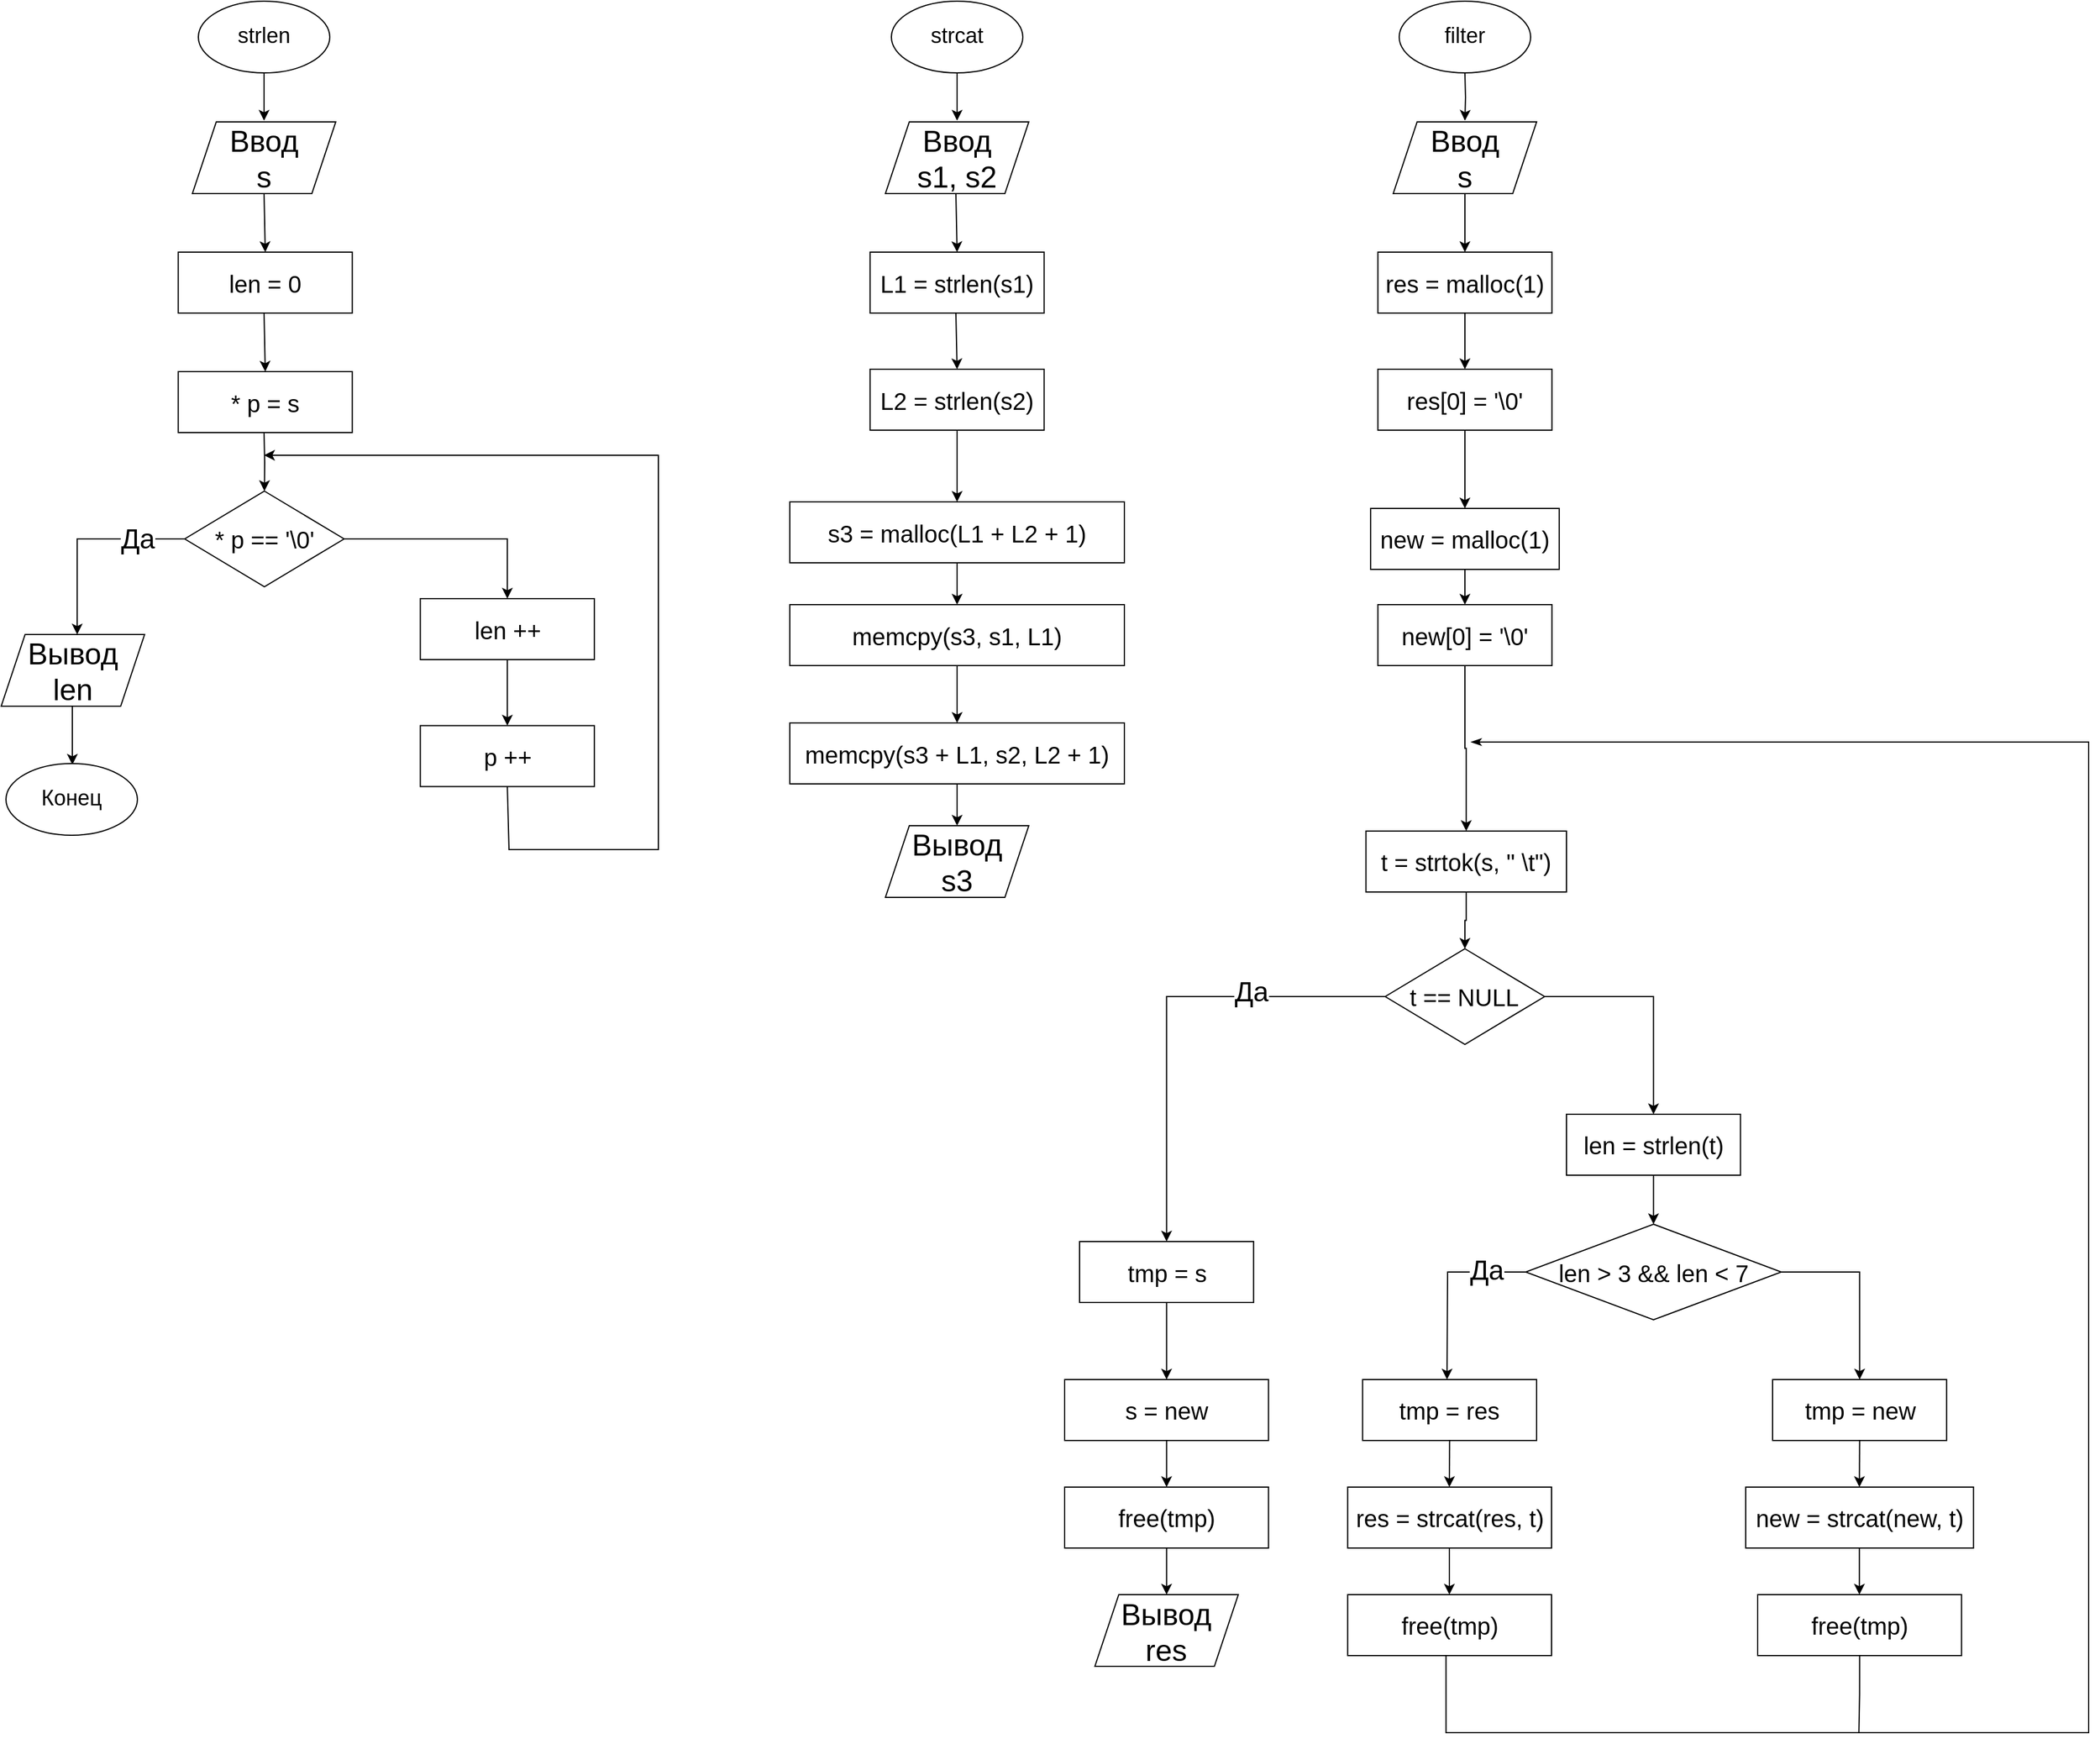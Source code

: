 <mxfile version="22.1.4" type="github">
  <diagram name="Страница — 1" id="fjryCNZ5wAOFy8gEB13y">
    <mxGraphModel dx="2883" dy="2829" grid="1" gridSize="10" guides="1" tooltips="1" connect="1" arrows="1" fold="1" page="1" pageScale="1" pageWidth="827" pageHeight="1169" math="0" shadow="0">
      <root>
        <mxCell id="0" />
        <mxCell id="1" parent="0" />
        <mxCell id="w90q0pXr2HdE4XPb6Oip-1" value="" style="edgeStyle=orthogonalEdgeStyle;rounded=0;orthogonalLoop=1;jettySize=auto;html=1;" edge="1" parent="1" source="w90q0pXr2HdE4XPb6Oip-2">
          <mxGeometry relative="1" as="geometry">
            <mxPoint x="310" y="-370" as="targetPoint" />
          </mxGeometry>
        </mxCell>
        <mxCell id="w90q0pXr2HdE4XPb6Oip-2" value="&lt;p style=&quot;line-height: 110%;&quot;&gt;&lt;span style=&quot;font-size: 18px;&quot;&gt;strlen&lt;/span&gt;&lt;/p&gt;" style="ellipse;whiteSpace=wrap;html=1;" vertex="1" parent="1">
          <mxGeometry x="255" y="-470" width="110" height="60" as="geometry" />
        </mxCell>
        <mxCell id="w90q0pXr2HdE4XPb6Oip-3" value="&lt;span style=&quot;font-size: 25px;&quot;&gt;Ввод &lt;br&gt;s&lt;br&gt;&lt;/span&gt;" style="shape=parallelogram;perimeter=parallelogramPerimeter;whiteSpace=wrap;html=1;fixedSize=1;" vertex="1" parent="1">
          <mxGeometry x="250" y="-369" width="120" height="60" as="geometry" />
        </mxCell>
        <mxCell id="w90q0pXr2HdE4XPb6Oip-4" value="len = 0" style="rounded=0;whiteSpace=wrap;html=1;fontSize=20;" vertex="1" parent="1">
          <mxGeometry x="238.18" y="-260" width="145.64" height="51" as="geometry" />
        </mxCell>
        <mxCell id="w90q0pXr2HdE4XPb6Oip-5" value="" style="edgeStyle=orthogonalEdgeStyle;rounded=0;orthogonalLoop=1;jettySize=auto;html=1;exitX=0.5;exitY=1;exitDx=0;exitDy=0;entryX=0.5;entryY=0;entryDx=0;entryDy=0;" edge="1" parent="1" target="w90q0pXr2HdE4XPb6Oip-4">
          <mxGeometry relative="1" as="geometry">
            <mxPoint x="330" y="-211" as="targetPoint" />
            <mxPoint x="310" y="-309" as="sourcePoint" />
          </mxGeometry>
        </mxCell>
        <mxCell id="w90q0pXr2HdE4XPb6Oip-6" value="* p = s" style="rounded=0;whiteSpace=wrap;html=1;fontSize=20;" vertex="1" parent="1">
          <mxGeometry x="238.18" y="-160" width="145.64" height="51" as="geometry" />
        </mxCell>
        <mxCell id="w90q0pXr2HdE4XPb6Oip-7" value="" style="edgeStyle=orthogonalEdgeStyle;rounded=0;orthogonalLoop=1;jettySize=auto;html=1;exitX=0.5;exitY=1;exitDx=0;exitDy=0;entryX=0.5;entryY=0;entryDx=0;entryDy=0;" edge="1" parent="1" target="w90q0pXr2HdE4XPb6Oip-6">
          <mxGeometry relative="1" as="geometry">
            <mxPoint x="330" y="-111" as="targetPoint" />
            <mxPoint x="310" y="-209" as="sourcePoint" />
          </mxGeometry>
        </mxCell>
        <mxCell id="w90q0pXr2HdE4XPb6Oip-8" value="" style="edgeStyle=orthogonalEdgeStyle;rounded=0;orthogonalLoop=1;jettySize=auto;html=1;exitX=0.5;exitY=1;exitDx=0;exitDy=0;entryX=0.5;entryY=0;entryDx=0;entryDy=0;" edge="1" parent="1" target="w90q0pXr2HdE4XPb6Oip-9">
          <mxGeometry relative="1" as="geometry">
            <mxPoint x="311.0" y="-60" as="targetPoint" />
            <mxPoint x="310" y="-109" as="sourcePoint" />
          </mxGeometry>
        </mxCell>
        <mxCell id="w90q0pXr2HdE4XPb6Oip-9" value="&lt;span style=&quot;font-size: 20px;&quot;&gt;* p == &#39;\0&#39;&lt;/span&gt;" style="rhombus;whiteSpace=wrap;html=1;" vertex="1" parent="1">
          <mxGeometry x="243.59" y="-60" width="133.41" height="80" as="geometry" />
        </mxCell>
        <mxCell id="w90q0pXr2HdE4XPb6Oip-10" value="" style="edgeStyle=orthogonalEdgeStyle;rounded=0;orthogonalLoop=1;jettySize=auto;html=1;exitX=0;exitY=0.5;exitDx=0;exitDy=0;" edge="1" parent="1">
          <mxGeometry relative="1" as="geometry">
            <mxPoint x="243.59" y="-20" as="sourcePoint" />
            <mxPoint x="153.59" y="60" as="targetPoint" />
            <Array as="points">
              <mxPoint x="153.59" y="-20" />
            </Array>
          </mxGeometry>
        </mxCell>
        <mxCell id="w90q0pXr2HdE4XPb6Oip-11" value="&lt;span style=&quot;font-size: 25px;&quot;&gt;Вывод&lt;br&gt;len&lt;br&gt;&lt;/span&gt;" style="shape=parallelogram;perimeter=parallelogramPerimeter;whiteSpace=wrap;html=1;fixedSize=1;" vertex="1" parent="1">
          <mxGeometry x="90" y="60" width="120" height="60" as="geometry" />
        </mxCell>
        <mxCell id="w90q0pXr2HdE4XPb6Oip-12" value="" style="edgeStyle=orthogonalEdgeStyle;rounded=0;orthogonalLoop=1;jettySize=auto;html=1;exitX=0.5;exitY=1;exitDx=0;exitDy=0;" edge="1" parent="1">
          <mxGeometry relative="1" as="geometry">
            <mxPoint x="149.55" y="169" as="targetPoint" />
            <mxPoint x="149.55" y="120" as="sourcePoint" />
          </mxGeometry>
        </mxCell>
        <mxCell id="w90q0pXr2HdE4XPb6Oip-13" value="&lt;p style=&quot;line-height: 110%;&quot;&gt;&lt;span style=&quot;font-size: 18px;&quot;&gt;Конец&lt;/span&gt;&lt;/p&gt;" style="ellipse;whiteSpace=wrap;html=1;" vertex="1" parent="1">
          <mxGeometry x="94" y="168" width="110" height="60" as="geometry" />
        </mxCell>
        <mxCell id="w90q0pXr2HdE4XPb6Oip-14" value="" style="edgeStyle=orthogonalEdgeStyle;rounded=0;orthogonalLoop=1;jettySize=auto;html=1;exitX=1;exitY=0.5;exitDx=0;exitDy=0;entryX=0.5;entryY=0;entryDx=0;entryDy=0;" edge="1" parent="1" target="w90q0pXr2HdE4XPb6Oip-15">
          <mxGeometry relative="1" as="geometry">
            <mxPoint x="377.0" y="-20" as="sourcePoint" />
            <mxPoint x="506.77" y="19" as="targetPoint" />
            <Array as="points">
              <mxPoint x="513.77" y="-20" />
            </Array>
          </mxGeometry>
        </mxCell>
        <mxCell id="w90q0pXr2HdE4XPb6Oip-15" value="len ++" style="rounded=0;whiteSpace=wrap;html=1;fontSize=20;" vertex="1" parent="1">
          <mxGeometry x="440.77" y="30" width="145.64" height="51" as="geometry" />
        </mxCell>
        <mxCell id="w90q0pXr2HdE4XPb6Oip-16" value="p ++" style="rounded=0;whiteSpace=wrap;html=1;fontSize=20;" vertex="1" parent="1">
          <mxGeometry x="440.77" y="136.25" width="145.64" height="51" as="geometry" />
        </mxCell>
        <mxCell id="w90q0pXr2HdE4XPb6Oip-17" value="" style="endArrow=classic;html=1;rounded=0;exitX=0.5;exitY=1;exitDx=0;exitDy=0;entryX=0.5;entryY=0;entryDx=0;entryDy=0;" edge="1" parent="1" source="w90q0pXr2HdE4XPb6Oip-15" target="w90q0pXr2HdE4XPb6Oip-16">
          <mxGeometry width="50" height="50" relative="1" as="geometry">
            <mxPoint x="180.86" y="169" as="sourcePoint" />
            <mxPoint x="230.86" y="119" as="targetPoint" />
          </mxGeometry>
        </mxCell>
        <mxCell id="w90q0pXr2HdE4XPb6Oip-18" value="" style="endArrow=classic;html=1;rounded=0;endFill=1;exitX=0.5;exitY=1;exitDx=0;exitDy=0;" edge="1" parent="1" source="w90q0pXr2HdE4XPb6Oip-16">
          <mxGeometry width="50" height="50" relative="1" as="geometry">
            <mxPoint x="515" y="170" as="sourcePoint" />
            <mxPoint x="310" y="-90" as="targetPoint" />
            <Array as="points">
              <mxPoint x="515" y="240" />
              <mxPoint x="640" y="240" />
              <mxPoint x="640" y="-90" />
            </Array>
          </mxGeometry>
        </mxCell>
        <mxCell id="w90q0pXr2HdE4XPb6Oip-19" value="" style="edgeStyle=orthogonalEdgeStyle;rounded=0;orthogonalLoop=1;jettySize=auto;html=1;" edge="1" parent="1" source="w90q0pXr2HdE4XPb6Oip-20">
          <mxGeometry relative="1" as="geometry">
            <mxPoint x="890" y="-370" as="targetPoint" />
          </mxGeometry>
        </mxCell>
        <mxCell id="w90q0pXr2HdE4XPb6Oip-20" value="&lt;p style=&quot;line-height: 110%;&quot;&gt;&lt;span style=&quot;font-size: 18px;&quot;&gt;strcat&lt;/span&gt;&lt;/p&gt;" style="ellipse;whiteSpace=wrap;html=1;" vertex="1" parent="1">
          <mxGeometry x="835" y="-470" width="110" height="60" as="geometry" />
        </mxCell>
        <mxCell id="w90q0pXr2HdE4XPb6Oip-21" value="&lt;span style=&quot;font-size: 25px;&quot;&gt;Ввод &lt;br&gt;s1, s2&lt;br&gt;&lt;/span&gt;" style="shape=parallelogram;perimeter=parallelogramPerimeter;whiteSpace=wrap;html=1;fixedSize=1;" vertex="1" parent="1">
          <mxGeometry x="830" y="-369" width="120" height="60" as="geometry" />
        </mxCell>
        <mxCell id="w90q0pXr2HdE4XPb6Oip-22" value="L1 = strlen(s1)" style="rounded=0;whiteSpace=wrap;html=1;fontSize=20;" vertex="1" parent="1">
          <mxGeometry x="817.18" y="-260" width="145.64" height="51" as="geometry" />
        </mxCell>
        <mxCell id="w90q0pXr2HdE4XPb6Oip-23" value="" style="edgeStyle=orthogonalEdgeStyle;rounded=0;orthogonalLoop=1;jettySize=auto;html=1;exitX=0.5;exitY=1;exitDx=0;exitDy=0;entryX=0.5;entryY=0;entryDx=0;entryDy=0;" edge="1" parent="1" target="w90q0pXr2HdE4XPb6Oip-22">
          <mxGeometry relative="1" as="geometry">
            <mxPoint x="909" y="-211" as="targetPoint" />
            <mxPoint x="889" y="-309" as="sourcePoint" />
          </mxGeometry>
        </mxCell>
        <mxCell id="w90q0pXr2HdE4XPb6Oip-24" value="L2 = strlen(s2)" style="rounded=0;whiteSpace=wrap;html=1;fontSize=20;" vertex="1" parent="1">
          <mxGeometry x="817.18" y="-162" width="145.64" height="51" as="geometry" />
        </mxCell>
        <mxCell id="w90q0pXr2HdE4XPb6Oip-25" value="" style="edgeStyle=orthogonalEdgeStyle;rounded=0;orthogonalLoop=1;jettySize=auto;html=1;exitX=0.5;exitY=1;exitDx=0;exitDy=0;entryX=0.5;entryY=0;entryDx=0;entryDy=0;" edge="1" parent="1" target="w90q0pXr2HdE4XPb6Oip-24">
          <mxGeometry relative="1" as="geometry">
            <mxPoint x="909" y="-111" as="targetPoint" />
            <mxPoint x="889" y="-209" as="sourcePoint" />
          </mxGeometry>
        </mxCell>
        <mxCell id="w90q0pXr2HdE4XPb6Oip-26" value="s3 = malloc(L1 + L2 + 1)" style="rounded=0;whiteSpace=wrap;html=1;fontSize=20;" vertex="1" parent="1">
          <mxGeometry x="750" y="-51" width="280" height="51" as="geometry" />
        </mxCell>
        <mxCell id="w90q0pXr2HdE4XPb6Oip-27" value="" style="edgeStyle=orthogonalEdgeStyle;rounded=0;orthogonalLoop=1;jettySize=auto;html=1;exitX=0.5;exitY=1;exitDx=0;exitDy=0;entryX=0.5;entryY=0;entryDx=0;entryDy=0;" edge="1" parent="1" source="w90q0pXr2HdE4XPb6Oip-24" target="w90q0pXr2HdE4XPb6Oip-26">
          <mxGeometry relative="1" as="geometry">
            <mxPoint x="909" y="-11" as="targetPoint" />
            <mxPoint x="889" y="-109" as="sourcePoint" />
          </mxGeometry>
        </mxCell>
        <mxCell id="w90q0pXr2HdE4XPb6Oip-28" value="memcpy(s3, s1, L1)" style="rounded=0;whiteSpace=wrap;html=1;fontSize=20;" vertex="1" parent="1">
          <mxGeometry x="750" y="35" width="280" height="51" as="geometry" />
        </mxCell>
        <mxCell id="w90q0pXr2HdE4XPb6Oip-29" value="" style="edgeStyle=orthogonalEdgeStyle;rounded=0;orthogonalLoop=1;jettySize=auto;html=1;exitX=0.5;exitY=1;exitDx=0;exitDy=0;entryX=0.5;entryY=0;entryDx=0;entryDy=0;" edge="1" parent="1" source="w90q0pXr2HdE4XPb6Oip-26" target="w90q0pXr2HdE4XPb6Oip-28">
          <mxGeometry relative="1" as="geometry">
            <mxPoint x="909" y="109" as="targetPoint" />
            <mxPoint x="889" y="11" as="sourcePoint" />
          </mxGeometry>
        </mxCell>
        <mxCell id="w90q0pXr2HdE4XPb6Oip-30" value="memcpy(s3 + L1, s2, L2 + 1)" style="rounded=0;whiteSpace=wrap;html=1;fontSize=20;" vertex="1" parent="1">
          <mxGeometry x="750" y="134" width="280" height="51" as="geometry" />
        </mxCell>
        <mxCell id="w90q0pXr2HdE4XPb6Oip-31" value="" style="edgeStyle=orthogonalEdgeStyle;rounded=0;orthogonalLoop=1;jettySize=auto;html=1;exitX=0.5;exitY=1;exitDx=0;exitDy=0;entryX=0.5;entryY=0;entryDx=0;entryDy=0;" edge="1" parent="1" source="w90q0pXr2HdE4XPb6Oip-30" target="w90q0pXr2HdE4XPb6Oip-32">
          <mxGeometry relative="1" as="geometry">
            <mxPoint x="890" y="304.25" as="targetPoint" />
            <mxPoint x="890" y="264.25" as="sourcePoint" />
          </mxGeometry>
        </mxCell>
        <mxCell id="w90q0pXr2HdE4XPb6Oip-32" value="&lt;span style=&quot;font-size: 25px;&quot;&gt;Вывод&lt;br&gt;s3&lt;br&gt;&lt;/span&gt;" style="shape=parallelogram;perimeter=parallelogramPerimeter;whiteSpace=wrap;html=1;fixedSize=1;" vertex="1" parent="1">
          <mxGeometry x="830" y="220" width="120" height="60" as="geometry" />
        </mxCell>
        <mxCell id="w90q0pXr2HdE4XPb6Oip-33" value="" style="edgeStyle=orthogonalEdgeStyle;rounded=0;orthogonalLoop=1;jettySize=auto;html=1;exitX=0.5;exitY=1;exitDx=0;exitDy=0;entryX=0.5;entryY=0;entryDx=0;entryDy=0;" edge="1" parent="1" source="w90q0pXr2HdE4XPb6Oip-28" target="w90q0pXr2HdE4XPb6Oip-30">
          <mxGeometry relative="1" as="geometry">
            <mxPoint x="900" y="50" as="targetPoint" />
            <mxPoint x="900" y="10" as="sourcePoint" />
          </mxGeometry>
        </mxCell>
        <mxCell id="w90q0pXr2HdE4XPb6Oip-35" value="&lt;font style=&quot;font-size: 23px;&quot;&gt;Да&lt;/font&gt;" style="edgeLabel;html=1;align=center;verticalAlign=middle;resizable=0;points=[];" vertex="1" connectable="0" parent="1">
          <mxGeometry x="204.001" y="-20.0" as="geometry" />
        </mxCell>
        <mxCell id="w90q0pXr2HdE4XPb6Oip-37" value="&lt;p style=&quot;line-height: 110%;&quot;&gt;&lt;span style=&quot;font-size: 18px;&quot;&gt;filter&lt;/span&gt;&lt;/p&gt;" style="ellipse;whiteSpace=wrap;html=1;" vertex="1" parent="1">
          <mxGeometry x="1260" y="-470" width="110" height="60" as="geometry" />
        </mxCell>
        <mxCell id="w90q0pXr2HdE4XPb6Oip-38" value="" style="edgeStyle=orthogonalEdgeStyle;rounded=0;orthogonalLoop=1;jettySize=auto;html=1;" edge="1" parent="1">
          <mxGeometry relative="1" as="geometry">
            <mxPoint x="1315" y="-370" as="targetPoint" />
            <mxPoint x="1315" y="-410" as="sourcePoint" />
          </mxGeometry>
        </mxCell>
        <mxCell id="w90q0pXr2HdE4XPb6Oip-43" style="edgeStyle=orthogonalEdgeStyle;rounded=0;orthogonalLoop=1;jettySize=auto;html=1;exitX=0.5;exitY=1;exitDx=0;exitDy=0;entryX=0.5;entryY=0;entryDx=0;entryDy=0;" edge="1" parent="1" source="w90q0pXr2HdE4XPb6Oip-39" target="w90q0pXr2HdE4XPb6Oip-42">
          <mxGeometry relative="1" as="geometry" />
        </mxCell>
        <mxCell id="w90q0pXr2HdE4XPb6Oip-39" value="&lt;span style=&quot;font-size: 25px;&quot;&gt;Ввод&lt;br&gt;s&lt;br&gt;&lt;/span&gt;" style="shape=parallelogram;perimeter=parallelogramPerimeter;whiteSpace=wrap;html=1;fixedSize=1;" vertex="1" parent="1">
          <mxGeometry x="1255" y="-369" width="120" height="60" as="geometry" />
        </mxCell>
        <mxCell id="w90q0pXr2HdE4XPb6Oip-46" style="edgeStyle=orthogonalEdgeStyle;rounded=0;orthogonalLoop=1;jettySize=auto;html=1;exitX=0.5;exitY=1;exitDx=0;exitDy=0;entryX=0.5;entryY=0;entryDx=0;entryDy=0;" edge="1" parent="1" source="w90q0pXr2HdE4XPb6Oip-42" target="w90q0pXr2HdE4XPb6Oip-47">
          <mxGeometry relative="1" as="geometry">
            <mxPoint x="1314.667" y="-150.0" as="targetPoint" />
          </mxGeometry>
        </mxCell>
        <mxCell id="w90q0pXr2HdE4XPb6Oip-42" value="res = malloc(1)" style="rounded=0;whiteSpace=wrap;html=1;fontSize=20;" vertex="1" parent="1">
          <mxGeometry x="1242.18" y="-260" width="145.64" height="51" as="geometry" />
        </mxCell>
        <mxCell id="w90q0pXr2HdE4XPb6Oip-92" style="edgeStyle=orthogonalEdgeStyle;rounded=0;orthogonalLoop=1;jettySize=auto;html=1;exitX=0.5;exitY=1;exitDx=0;exitDy=0;entryX=0.5;entryY=0;entryDx=0;entryDy=0;" edge="1" parent="1" source="w90q0pXr2HdE4XPb6Oip-47" target="w90q0pXr2HdE4XPb6Oip-76">
          <mxGeometry relative="1" as="geometry" />
        </mxCell>
        <mxCell id="w90q0pXr2HdE4XPb6Oip-47" value="res[0] = &#39;\0&#39;" style="rounded=0;whiteSpace=wrap;html=1;fontSize=20;" vertex="1" parent="1">
          <mxGeometry x="1242.18" y="-162" width="145.64" height="51" as="geometry" />
        </mxCell>
        <mxCell id="w90q0pXr2HdE4XPb6Oip-54" style="edgeStyle=orthogonalEdgeStyle;rounded=0;orthogonalLoop=1;jettySize=auto;html=1;exitX=1;exitY=0.5;exitDx=0;exitDy=0;entryX=0.5;entryY=0;entryDx=0;entryDy=0;" edge="1" parent="1" source="w90q0pXr2HdE4XPb6Oip-53" target="w90q0pXr2HdE4XPb6Oip-59">
          <mxGeometry relative="1" as="geometry">
            <mxPoint x="1480" y="513.5" as="targetPoint" />
          </mxGeometry>
        </mxCell>
        <mxCell id="w90q0pXr2HdE4XPb6Oip-56" style="edgeStyle=orthogonalEdgeStyle;rounded=0;orthogonalLoop=1;jettySize=auto;html=1;exitX=0;exitY=0.5;exitDx=0;exitDy=0;entryX=0.5;entryY=0;entryDx=0;entryDy=0;" edge="1" parent="1" source="w90q0pXr2HdE4XPb6Oip-53" target="w90q0pXr2HdE4XPb6Oip-88">
          <mxGeometry relative="1" as="geometry">
            <mxPoint x="1110" y="580" as="targetPoint" />
            <Array as="points">
              <mxPoint x="1065" y="363" />
            </Array>
          </mxGeometry>
        </mxCell>
        <mxCell id="w90q0pXr2HdE4XPb6Oip-53" value="&lt;span style=&quot;font-size: 20px;&quot;&gt;t == NULL&lt;/span&gt;" style="rhombus;whiteSpace=wrap;html=1;" vertex="1" parent="1">
          <mxGeometry x="1248.3" y="323" width="133.41" height="80" as="geometry" />
        </mxCell>
        <mxCell id="w90q0pXr2HdE4XPb6Oip-55" value="&lt;font style=&quot;font-size: 23px;&quot;&gt;Да&lt;/font&gt;" style="edgeLabel;html=1;align=center;verticalAlign=middle;resizable=0;points=[];" vertex="1" connectable="0" parent="1">
          <mxGeometry x="1135.321" y="358.5" as="geometry" />
        </mxCell>
        <mxCell id="w90q0pXr2HdE4XPb6Oip-57" value="&lt;span style=&quot;font-size: 25px;&quot;&gt;Вывод&lt;br&gt;res&lt;br&gt;&lt;/span&gt;" style="shape=parallelogram;perimeter=parallelogramPerimeter;whiteSpace=wrap;html=1;fixedSize=1;" vertex="1" parent="1">
          <mxGeometry x="1005.32" y="863.5" width="120" height="60" as="geometry" />
        </mxCell>
        <mxCell id="w90q0pXr2HdE4XPb6Oip-61" style="edgeStyle=orthogonalEdgeStyle;rounded=0;orthogonalLoop=1;jettySize=auto;html=1;exitX=0.5;exitY=1;exitDx=0;exitDy=0;entryX=0.5;entryY=0;entryDx=0;entryDy=0;" edge="1" parent="1" source="w90q0pXr2HdE4XPb6Oip-59" target="w90q0pXr2HdE4XPb6Oip-60">
          <mxGeometry relative="1" as="geometry" />
        </mxCell>
        <mxCell id="w90q0pXr2HdE4XPb6Oip-59" value="len = strlen(t)" style="rounded=0;whiteSpace=wrap;html=1;fontSize=20;" vertex="1" parent="1">
          <mxGeometry x="1400.0" y="461.5" width="145.64" height="51" as="geometry" />
        </mxCell>
        <mxCell id="w90q0pXr2HdE4XPb6Oip-62" style="edgeStyle=orthogonalEdgeStyle;rounded=0;orthogonalLoop=1;jettySize=auto;html=1;exitX=0;exitY=0.5;exitDx=0;exitDy=0;" edge="1" parent="1" source="w90q0pXr2HdE4XPb6Oip-60">
          <mxGeometry relative="1" as="geometry">
            <mxPoint x="1300" y="683.5" as="targetPoint" />
          </mxGeometry>
        </mxCell>
        <mxCell id="w90q0pXr2HdE4XPb6Oip-71" style="edgeStyle=orthogonalEdgeStyle;rounded=0;orthogonalLoop=1;jettySize=auto;html=1;exitX=1;exitY=0.5;exitDx=0;exitDy=0;entryX=0.5;entryY=0;entryDx=0;entryDy=0;" edge="1" parent="1" source="w90q0pXr2HdE4XPb6Oip-60" target="w90q0pXr2HdE4XPb6Oip-80">
          <mxGeometry relative="1" as="geometry">
            <mxPoint x="1650" y="693.5" as="targetPoint" />
          </mxGeometry>
        </mxCell>
        <mxCell id="w90q0pXr2HdE4XPb6Oip-60" value="&lt;span style=&quot;font-size: 20px;&quot;&gt;len &amp;gt; 3 &amp;amp;&amp;amp; len &amp;lt; 7&lt;/span&gt;" style="rhombus;whiteSpace=wrap;html=1;" vertex="1" parent="1">
          <mxGeometry x="1365.88" y="553.5" width="213.88" height="80" as="geometry" />
        </mxCell>
        <mxCell id="w90q0pXr2HdE4XPb6Oip-64" value="&lt;font style=&quot;font-size: 23px;&quot;&gt;Да&lt;/font&gt;" style="edgeLabel;html=1;align=center;verticalAlign=middle;resizable=0;points=[];" vertex="1" connectable="0" parent="1">
          <mxGeometry x="1333.001" y="591.5" as="geometry" />
        </mxCell>
        <mxCell id="w90q0pXr2HdE4XPb6Oip-66" style="edgeStyle=orthogonalEdgeStyle;rounded=0;orthogonalLoop=1;jettySize=auto;html=1;exitX=0.5;exitY=1;exitDx=0;exitDy=0;" edge="1" parent="1" source="w90q0pXr2HdE4XPb6Oip-65">
          <mxGeometry relative="1" as="geometry">
            <mxPoint x="1302" y="773.5" as="targetPoint" />
          </mxGeometry>
        </mxCell>
        <mxCell id="w90q0pXr2HdE4XPb6Oip-65" value="tmp = res" style="rounded=0;whiteSpace=wrap;html=1;fontSize=20;" vertex="1" parent="1">
          <mxGeometry x="1229.36" y="683.5" width="145.64" height="51" as="geometry" />
        </mxCell>
        <mxCell id="w90q0pXr2HdE4XPb6Oip-67" value="res = strcat(res, t)" style="rounded=0;whiteSpace=wrap;html=1;fontSize=20;" vertex="1" parent="1">
          <mxGeometry x="1216.86" y="773.5" width="170.64" height="51" as="geometry" />
        </mxCell>
        <mxCell id="w90q0pXr2HdE4XPb6Oip-68" style="edgeStyle=orthogonalEdgeStyle;rounded=0;orthogonalLoop=1;jettySize=auto;html=1;exitX=0.5;exitY=1;exitDx=0;exitDy=0;" edge="1" parent="1">
          <mxGeometry relative="1" as="geometry">
            <mxPoint x="1302" y="863.5" as="targetPoint" />
            <mxPoint x="1302" y="824.5" as="sourcePoint" />
          </mxGeometry>
        </mxCell>
        <mxCell id="w90q0pXr2HdE4XPb6Oip-70" style="edgeStyle=orthogonalEdgeStyle;rounded=0;orthogonalLoop=1;jettySize=auto;html=1;exitX=0.5;exitY=1;exitDx=0;exitDy=0;endArrow=classicThin;endFill=1;" edge="1" parent="1">
          <mxGeometry relative="1" as="geometry">
            <mxPoint x="1320" y="150" as="targetPoint" />
            <mxPoint x="1299.18" y="914.5" as="sourcePoint" />
            <Array as="points">
              <mxPoint x="1299" y="979" />
              <mxPoint x="1837" y="979" />
            </Array>
          </mxGeometry>
        </mxCell>
        <mxCell id="w90q0pXr2HdE4XPb6Oip-69" value="free(tmp)" style="rounded=0;whiteSpace=wrap;html=1;fontSize=20;" vertex="1" parent="1">
          <mxGeometry x="1216.86" y="863.5" width="170.64" height="51" as="geometry" />
        </mxCell>
        <mxCell id="w90q0pXr2HdE4XPb6Oip-75" style="edgeStyle=orthogonalEdgeStyle;rounded=0;orthogonalLoop=1;jettySize=auto;html=1;exitX=0.5;exitY=1;exitDx=0;exitDy=0;entryX=0.5;entryY=0;entryDx=0;entryDy=0;" edge="1" parent="1" source="w90q0pXr2HdE4XPb6Oip-76" target="w90q0pXr2HdE4XPb6Oip-77">
          <mxGeometry relative="1" as="geometry">
            <mxPoint x="1314.667" y="160.0" as="targetPoint" />
          </mxGeometry>
        </mxCell>
        <mxCell id="w90q0pXr2HdE4XPb6Oip-76" value="new = malloc(1)" style="rounded=0;whiteSpace=wrap;html=1;fontSize=20;" vertex="1" parent="1">
          <mxGeometry x="1236.09" y="-45.5" width="157.82" height="51" as="geometry" />
        </mxCell>
        <mxCell id="w90q0pXr2HdE4XPb6Oip-95" style="edgeStyle=orthogonalEdgeStyle;rounded=0;orthogonalLoop=1;jettySize=auto;html=1;exitX=0.5;exitY=1;exitDx=0;exitDy=0;entryX=0.5;entryY=0;entryDx=0;entryDy=0;" edge="1" parent="1" source="w90q0pXr2HdE4XPb6Oip-77" target="w90q0pXr2HdE4XPb6Oip-94">
          <mxGeometry relative="1" as="geometry" />
        </mxCell>
        <mxCell id="w90q0pXr2HdE4XPb6Oip-77" value="new[0] = &#39;\0&#39;" style="rounded=0;whiteSpace=wrap;html=1;fontSize=20;" vertex="1" parent="1">
          <mxGeometry x="1242.18" y="35" width="145.64" height="51" as="geometry" />
        </mxCell>
        <mxCell id="w90q0pXr2HdE4XPb6Oip-79" style="edgeStyle=orthogonalEdgeStyle;rounded=0;orthogonalLoop=1;jettySize=auto;html=1;exitX=0.5;exitY=1;exitDx=0;exitDy=0;" edge="1" parent="1" source="w90q0pXr2HdE4XPb6Oip-80">
          <mxGeometry relative="1" as="geometry">
            <mxPoint x="1645.14" y="773.5" as="targetPoint" />
          </mxGeometry>
        </mxCell>
        <mxCell id="w90q0pXr2HdE4XPb6Oip-80" value="tmp = new" style="rounded=0;whiteSpace=wrap;html=1;fontSize=20;" vertex="1" parent="1">
          <mxGeometry x="1572.5" y="683.5" width="145.64" height="51" as="geometry" />
        </mxCell>
        <mxCell id="w90q0pXr2HdE4XPb6Oip-81" value="new = strcat(new, t)" style="rounded=0;whiteSpace=wrap;html=1;fontSize=20;" vertex="1" parent="1">
          <mxGeometry x="1550" y="773.5" width="190.64" height="51" as="geometry" />
        </mxCell>
        <mxCell id="w90q0pXr2HdE4XPb6Oip-82" style="edgeStyle=orthogonalEdgeStyle;rounded=0;orthogonalLoop=1;jettySize=auto;html=1;exitX=0.5;exitY=1;exitDx=0;exitDy=0;" edge="1" parent="1">
          <mxGeometry relative="1" as="geometry">
            <mxPoint x="1645.14" y="863.5" as="targetPoint" />
            <mxPoint x="1645.14" y="824.5" as="sourcePoint" />
          </mxGeometry>
        </mxCell>
        <mxCell id="w90q0pXr2HdE4XPb6Oip-84" style="edgeStyle=orthogonalEdgeStyle;rounded=0;orthogonalLoop=1;jettySize=auto;html=1;exitX=0.5;exitY=1;exitDx=0;exitDy=0;endArrow=none;endFill=0;" edge="1" parent="1" source="w90q0pXr2HdE4XPb6Oip-83">
          <mxGeometry relative="1" as="geometry">
            <mxPoint x="1644.714" y="979" as="targetPoint" />
          </mxGeometry>
        </mxCell>
        <mxCell id="w90q0pXr2HdE4XPb6Oip-83" value="free(tmp)" style="rounded=0;whiteSpace=wrap;html=1;fontSize=20;" vertex="1" parent="1">
          <mxGeometry x="1560" y="863.5" width="170.64" height="51" as="geometry" />
        </mxCell>
        <mxCell id="w90q0pXr2HdE4XPb6Oip-87" style="edgeStyle=orthogonalEdgeStyle;rounded=0;orthogonalLoop=1;jettySize=auto;html=1;exitX=0.5;exitY=1;exitDx=0;exitDy=0;entryX=0.5;entryY=0;entryDx=0;entryDy=0;" edge="1" parent="1" source="w90q0pXr2HdE4XPb6Oip-88" target="w90q0pXr2HdE4XPb6Oip-89">
          <mxGeometry relative="1" as="geometry">
            <mxPoint x="1065.14" y="670.5" as="targetPoint" />
          </mxGeometry>
        </mxCell>
        <mxCell id="w90q0pXr2HdE4XPb6Oip-88" value="tmp = s" style="rounded=0;whiteSpace=wrap;html=1;fontSize=20;" vertex="1" parent="1">
          <mxGeometry x="992.5" y="568" width="145.64" height="51" as="geometry" />
        </mxCell>
        <mxCell id="w90q0pXr2HdE4XPb6Oip-89" value="s = new" style="rounded=0;whiteSpace=wrap;html=1;fontSize=20;" vertex="1" parent="1">
          <mxGeometry x="980.0" y="683.5" width="170.64" height="51" as="geometry" />
        </mxCell>
        <mxCell id="w90q0pXr2HdE4XPb6Oip-90" style="edgeStyle=orthogonalEdgeStyle;rounded=0;orthogonalLoop=1;jettySize=auto;html=1;exitX=0.5;exitY=1;exitDx=0;exitDy=0;entryX=0.5;entryY=0;entryDx=0;entryDy=0;" edge="1" parent="1" source="w90q0pXr2HdE4XPb6Oip-89" target="w90q0pXr2HdE4XPb6Oip-91">
          <mxGeometry relative="1" as="geometry">
            <mxPoint x="1065.14" y="808" as="targetPoint" />
            <mxPoint x="1065.14" y="769" as="sourcePoint" />
          </mxGeometry>
        </mxCell>
        <mxCell id="w90q0pXr2HdE4XPb6Oip-93" style="edgeStyle=orthogonalEdgeStyle;rounded=0;orthogonalLoop=1;jettySize=auto;html=1;exitX=0.5;exitY=1;exitDx=0;exitDy=0;entryX=0.5;entryY=0;entryDx=0;entryDy=0;" edge="1" parent="1" source="w90q0pXr2HdE4XPb6Oip-91" target="w90q0pXr2HdE4XPb6Oip-57">
          <mxGeometry relative="1" as="geometry" />
        </mxCell>
        <mxCell id="w90q0pXr2HdE4XPb6Oip-91" value="free(tmp)" style="rounded=0;whiteSpace=wrap;html=1;fontSize=20;" vertex="1" parent="1">
          <mxGeometry x="980.0" y="773.5" width="170.64" height="51" as="geometry" />
        </mxCell>
        <mxCell id="w90q0pXr2HdE4XPb6Oip-96" style="edgeStyle=orthogonalEdgeStyle;rounded=0;orthogonalLoop=1;jettySize=auto;html=1;exitX=0.5;exitY=1;exitDx=0;exitDy=0;entryX=0.5;entryY=0;entryDx=0;entryDy=0;" edge="1" parent="1" source="w90q0pXr2HdE4XPb6Oip-94" target="w90q0pXr2HdE4XPb6Oip-53">
          <mxGeometry relative="1" as="geometry" />
        </mxCell>
        <mxCell id="w90q0pXr2HdE4XPb6Oip-94" value="t = strtok(s, &quot; \t&quot;)" style="rounded=0;whiteSpace=wrap;html=1;fontSize=20;" vertex="1" parent="1">
          <mxGeometry x="1232.19" y="224.5" width="167.81" height="51" as="geometry" />
        </mxCell>
      </root>
    </mxGraphModel>
  </diagram>
</mxfile>
